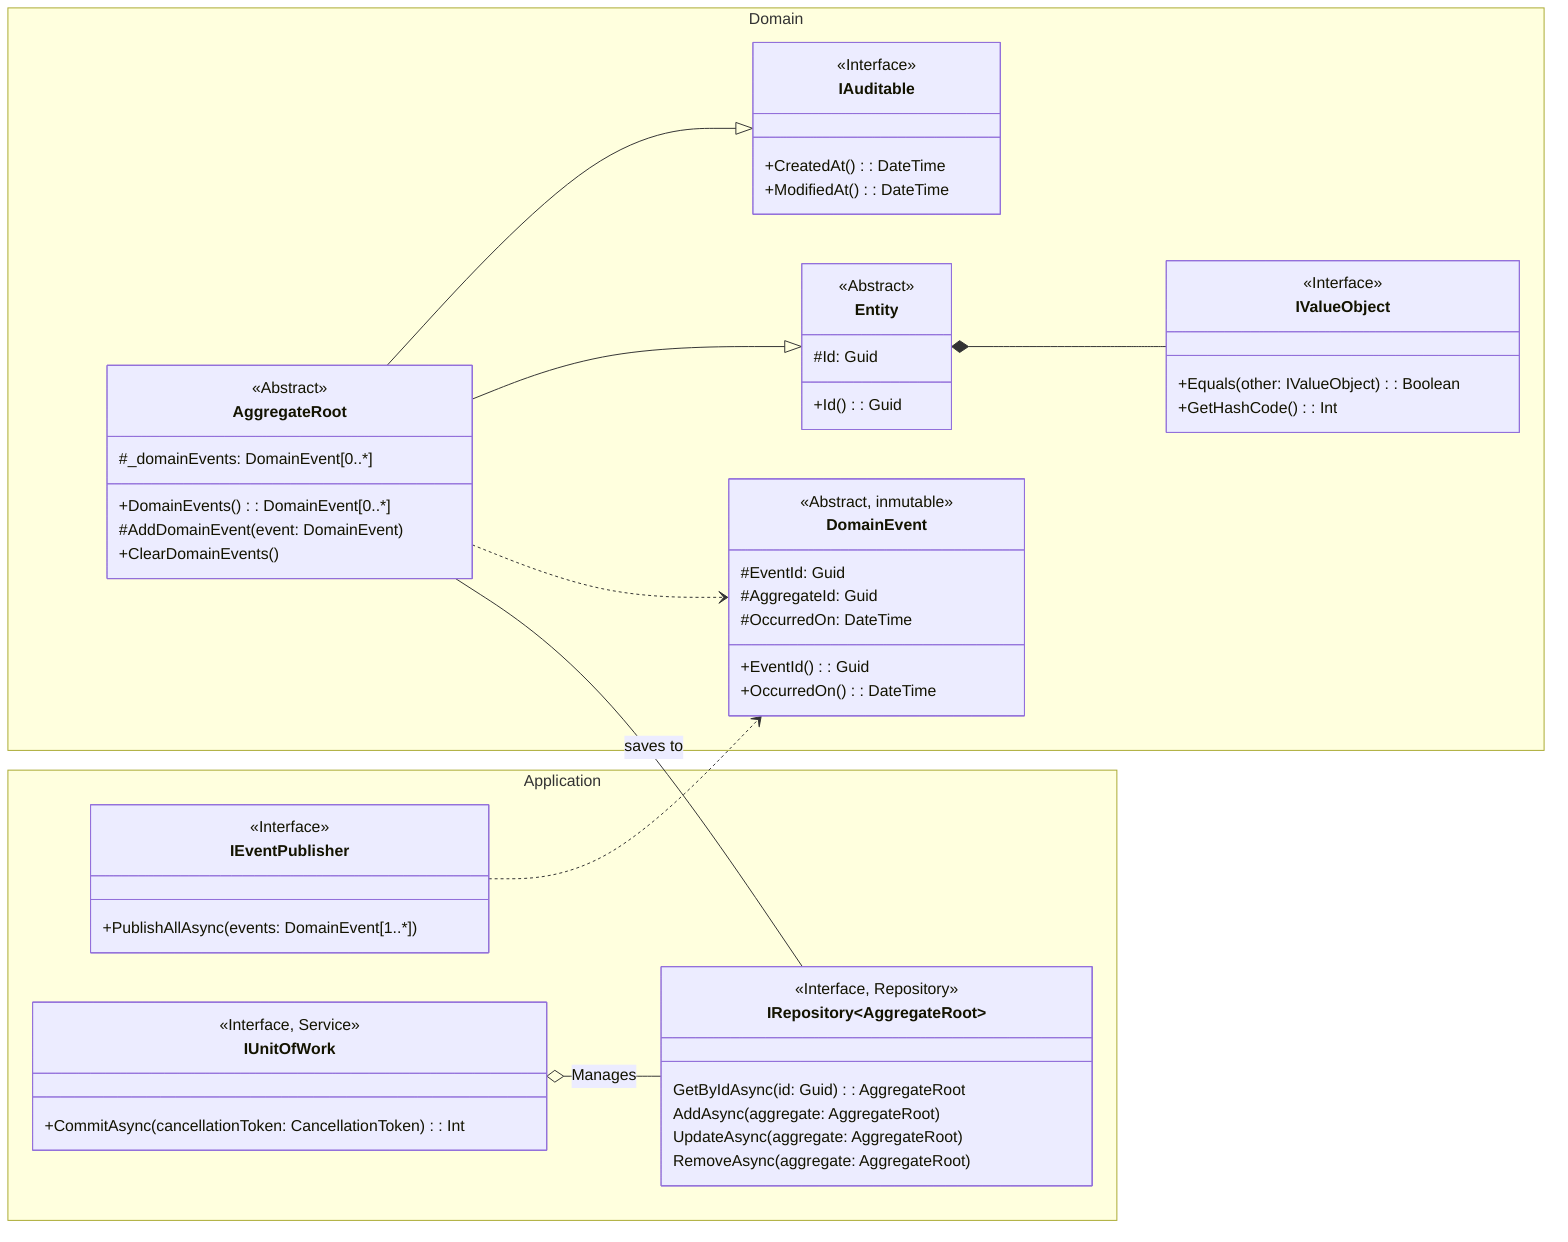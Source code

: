 classDiagram
    direction LR
    namespace Domain {
        class IValueObject
        class IAuditable
        class Entity
        class AggregateRoot
        class DomainEvent
    }
    namespace Application {
        class IEventPublisher
        class IRepository~AggregateRoot~
        class IUnitOfWork
    }
    class Entity {
        <<Abstract>>
        #Id: Guid
        +Id(): Guid
    }
    Entity *-- IValueObject

    class IAuditable {
        <<Interface>>
        +CreatedAt(): DateTime
        +ModifiedAt(): DateTime
    }

    class AggregateRoot {
        <<Abstract>>
        #_domainEvents: DomainEvent[0..*]
        +DomainEvents(): DomainEvent[0..*]
        #AddDomainEvent(event: DomainEvent)
        +ClearDomainEvents()
    }
    AggregateRoot --|> Entity
    AggregateRoot --|> IAuditable
    AggregateRoot ..> DomainEvent
    AggregateRoot -- IRepository~AggregateRoot~: saves to


    class IValueObject~IValueObject~ {
        <<Interface>>
        +Equals(other: IValueObject): Boolean
        +GetHashCode(): Int
    }

    class IEventPublisher {
        <<Interface>>
        +PublishAllAsync(events: DomainEvent[1..*])
    }
    IEventPublisher ..> DomainEvent

    class DomainEvent {
        <<Abstract, inmutable>>
        #EventId: Guid
        #AggregateId: Guid
        #OccurredOn: DateTime
        +EventId(): Guid
        +OccurredOn(): DateTime
}

    class IRepository~AggregateRoot~ {
        <<Interface, Repository>>
        GetByIdAsync(id: Guid): AggregateRoot
        AddAsync(aggregate: AggregateRoot)
        UpdateAsync(aggregate: AggregateRoot)
        RemoveAsync(aggregate: AggregateRoot)
    }

    class IUnitOfWork {
        <<Interface, Service>>
        +CommitAsync(cancellationToken: CancellationToken): Int
    }
    IUnitOfWork o-- IRepository~AggregateRoot~: Manages